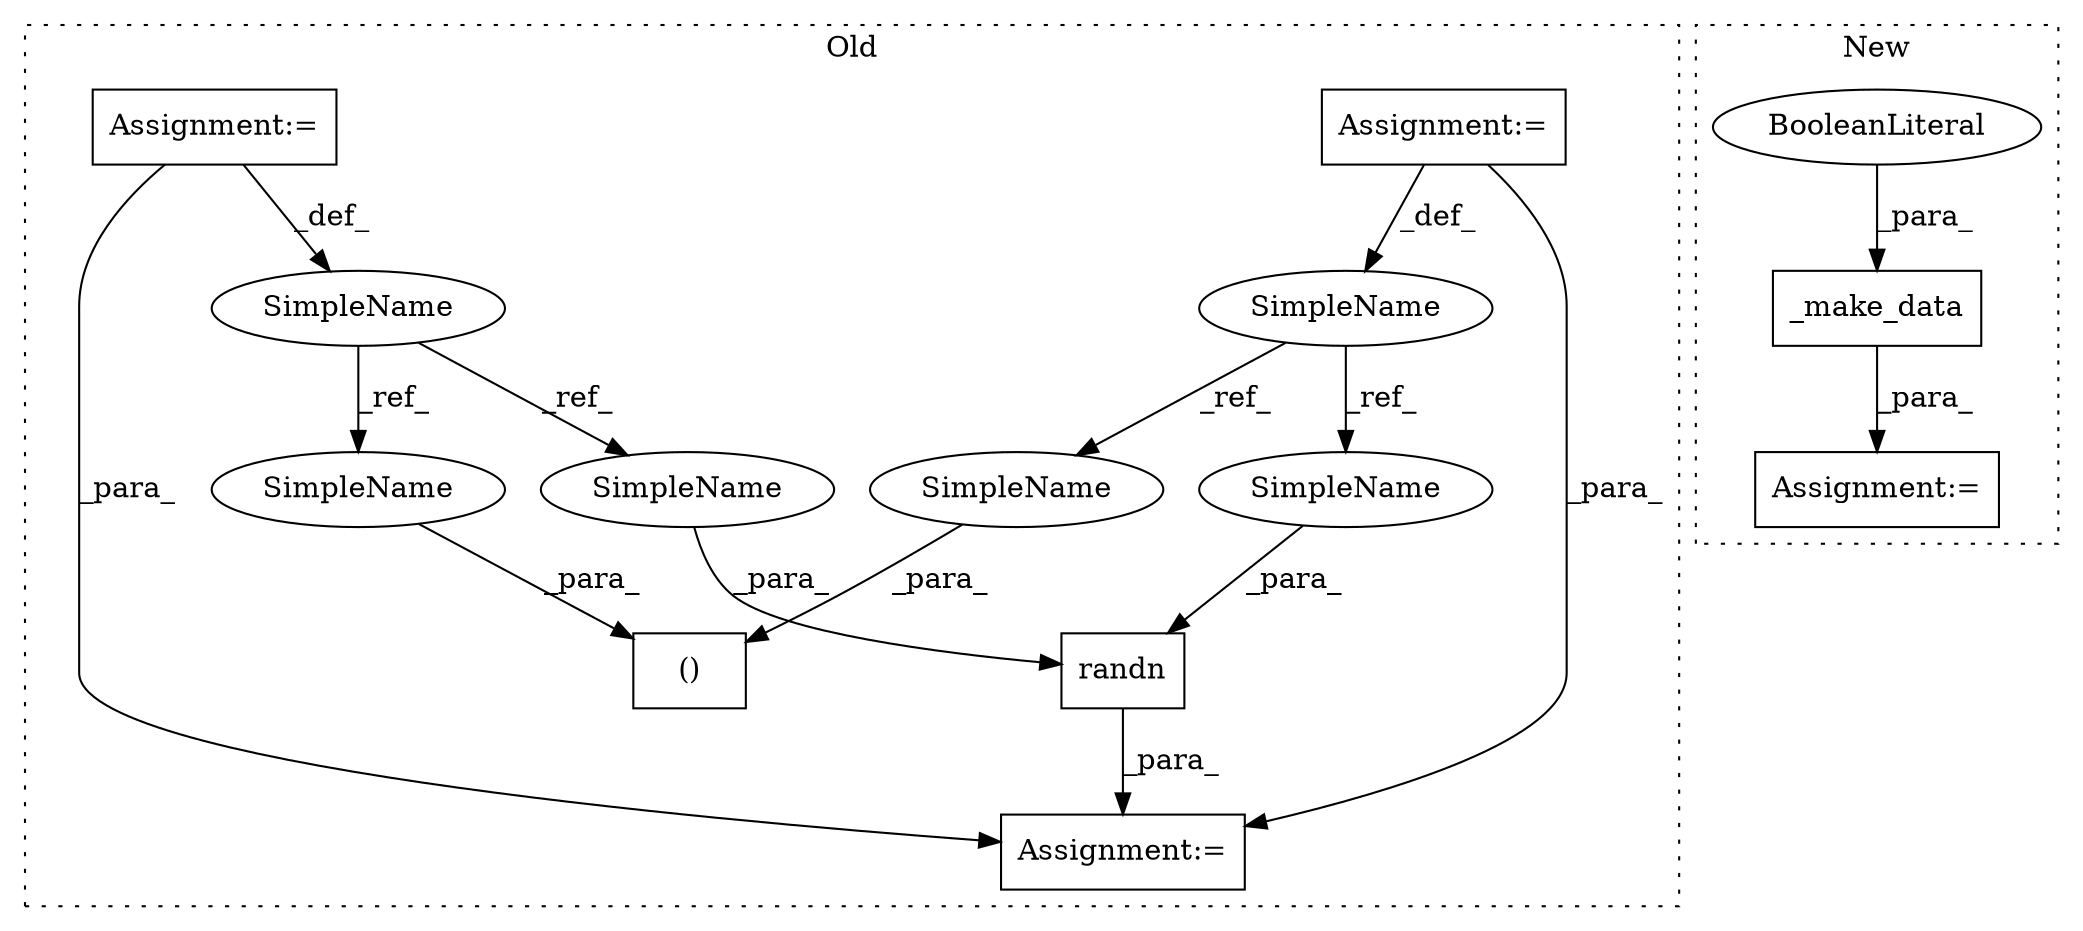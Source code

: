 digraph G {
subgraph cluster0 {
1 [label="randn" a="32" s="3083,3092" l="6,1" shape="box"];
4 [label="SimpleName" a="42" s="2941" l="1" shape="ellipse"];
5 [label="()" a="106" s="3032" l="15" shape="box"];
6 [label="Assignment:=" a="7" s="2941" l="1" shape="box"];
8 [label="SimpleName" a="42" s="2826" l="1" shape="ellipse"];
9 [label="Assignment:=" a="7" s="3078" l="1" shape="box"];
10 [label="Assignment:=" a="7" s="2826" l="1" shape="box"];
11 [label="SimpleName" a="42" s="3089" l="1" shape="ellipse"];
12 [label="SimpleName" a="42" s="3032" l="1" shape="ellipse"];
13 [label="SimpleName" a="42" s="3046" l="1" shape="ellipse"];
14 [label="SimpleName" a="42" s="3091" l="1" shape="ellipse"];
label = "Old";
style="dotted";
}
subgraph cluster1 {
2 [label="_make_data" a="32" s="4041,4060" l="11,1" shape="box"];
3 [label="BooleanLiteral" a="9" s="4056" l="4" shape="ellipse"];
7 [label="Assignment:=" a="7" s="4039" l="2" shape="box"];
label = "New";
style="dotted";
}
1 -> 9 [label="_para_"];
2 -> 7 [label="_para_"];
3 -> 2 [label="_para_"];
4 -> 12 [label="_ref_"];
4 -> 11 [label="_ref_"];
6 -> 4 [label="_def_"];
6 -> 9 [label="_para_"];
8 -> 13 [label="_ref_"];
8 -> 14 [label="_ref_"];
10 -> 8 [label="_def_"];
10 -> 9 [label="_para_"];
11 -> 1 [label="_para_"];
12 -> 5 [label="_para_"];
13 -> 5 [label="_para_"];
14 -> 1 [label="_para_"];
}